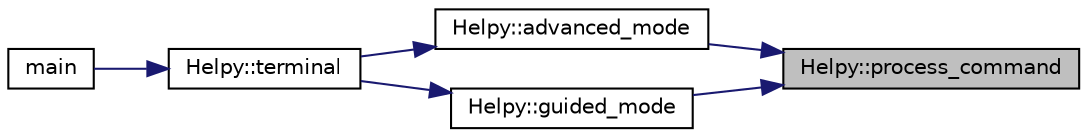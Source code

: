 digraph "Helpy::process_command"
{
 // LATEX_PDF_SIZE
  edge [fontname="Helvetica",fontsize="10",labelfontname="Helvetica",labelfontsize="10"];
  node [fontname="Helvetica",fontsize="10",shape=record];
  rankdir="RL";
  Node1 [label="Helpy::process_command",height=0.2,width=0.4,color="black", fillcolor="grey75", style="filled", fontcolor="black",tooltip="processes the commands that were inputted @complexity O(n^2 * log(n))"];
  Node1 -> Node2 [dir="back",color="midnightblue",fontsize="10",style="solid",fontname="Helvetica"];
  Node2 [label="Helpy::advanced_mode",height=0.2,width=0.4,color="black", fillcolor="white", style="filled",URL="$classHelpy.html#a8fa3cfb126e6423475a34637b50d8334",tooltip="executes the advanced mode of the UI @complexity O(1)"];
  Node2 -> Node3 [dir="back",color="midnightblue",fontsize="10",style="solid",fontname="Helvetica"];
  Node3 [label="Helpy::terminal",height=0.2,width=0.4,color="black", fillcolor="white", style="filled",URL="$classHelpy.html#aaa754efec4177b0c763859b5847d10d3",tooltip="allows the user to choose the mode of the UI @complexity O(n^2)"];
  Node3 -> Node4 [dir="back",color="midnightblue",fontsize="10",style="solid",fontname="Helvetica"];
  Node4 [label="main",height=0.2,width=0.4,color="black", fillcolor="white", style="filled",URL="$main_8cpp.html#ae66f6b31b5ad750f1fe042a706a4e3d4",tooltip=" "];
  Node1 -> Node5 [dir="back",color="midnightblue",fontsize="10",style="solid",fontname="Helvetica"];
  Node5 [label="Helpy::guided_mode",height=0.2,width=0.4,color="black", fillcolor="white", style="filled",URL="$classHelpy.html#af5932f8789f41f033f894cd659aff329",tooltip="executes the guided mode of the UI @complexity O(1)"];
  Node5 -> Node3 [dir="back",color="midnightblue",fontsize="10",style="solid",fontname="Helvetica"];
}
